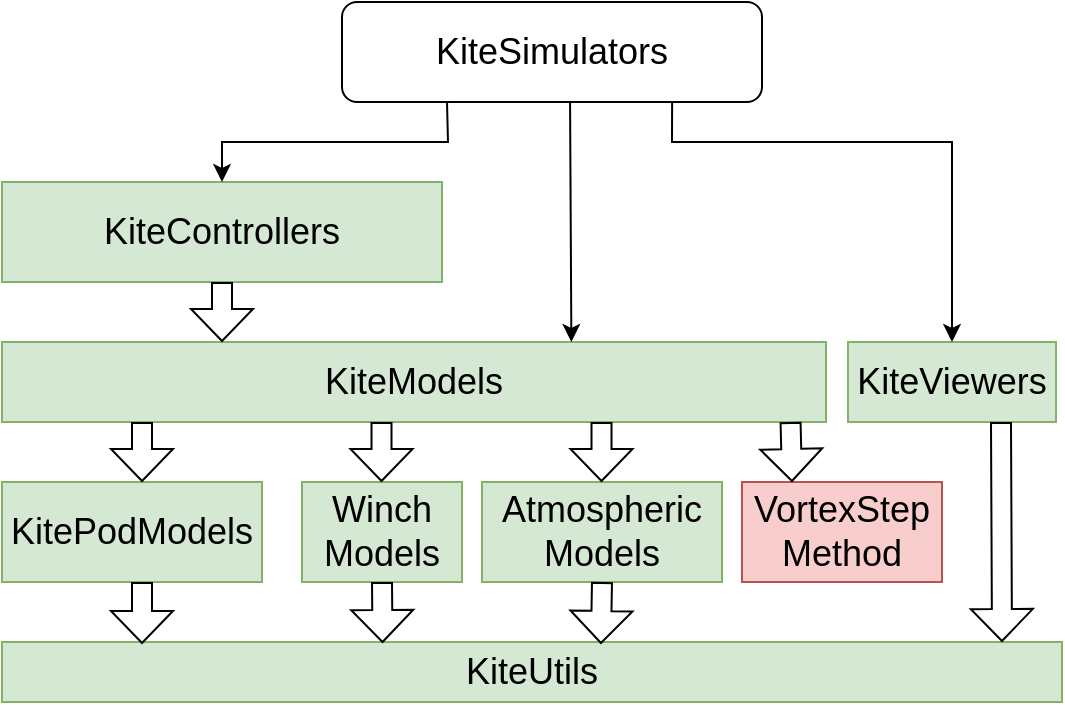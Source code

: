 <mxfile version="24.7.8">
  <diagram name="Page-1" id="Y8P_ToEHPjoud8pdxcnv">
    <mxGraphModel dx="1386" dy="838" grid="1" gridSize="10" guides="1" tooltips="1" connect="1" arrows="1" fold="1" page="1" pageScale="1" pageWidth="1169" pageHeight="827" math="0" shadow="0">
      <root>
        <mxCell id="0" />
        <mxCell id="1" parent="0" />
        <mxCell id="N4C-Un-x5EWSpbtfsNaI-2" value="KiteSimulators" style="rounded=1;whiteSpace=wrap;html=1;fontSize=18;" parent="1" vertex="1">
          <mxGeometry x="410" y="200" width="210" height="50" as="geometry" />
        </mxCell>
        <mxCell id="N4C-Un-x5EWSpbtfsNaI-3" value="KiteControllers" style="rounded=0;whiteSpace=wrap;html=1;fontSize=18;fillColor=#d5e8d4;strokeColor=#82b366;" parent="1" vertex="1">
          <mxGeometry x="240" y="290" width="220" height="50" as="geometry" />
        </mxCell>
        <mxCell id="N4C-Un-x5EWSpbtfsNaI-4" value="KiteModels" style="rounded=0;whiteSpace=wrap;html=1;fontSize=18;fillColor=#d5e8d4;strokeColor=#82b366;" parent="1" vertex="1">
          <mxGeometry x="240" y="370" width="412" height="40" as="geometry" />
        </mxCell>
        <mxCell id="N4C-Un-x5EWSpbtfsNaI-5" value="&lt;font style=&quot;font-size: 18px;&quot;&gt;KiteViewers&lt;/font&gt;" style="rounded=0;whiteSpace=wrap;html=1;fillColor=#d5e8d4;strokeColor=#82b366;" parent="1" vertex="1">
          <mxGeometry x="663" y="370" width="104" height="40" as="geometry" />
        </mxCell>
        <mxCell id="N4C-Un-x5EWSpbtfsNaI-6" value="KitePodModels" style="rounded=0;whiteSpace=wrap;html=1;fontSize=18;fillColor=#d5e8d4;strokeColor=#82b366;" parent="1" vertex="1">
          <mxGeometry x="240" y="440" width="130" height="50" as="geometry" />
        </mxCell>
        <mxCell id="N4C-Un-x5EWSpbtfsNaI-7" value="Winch&lt;br&gt;Models" style="rounded=0;whiteSpace=wrap;html=1;fontSize=18;fillColor=#d5e8d4;strokeColor=#82b366;" parent="1" vertex="1">
          <mxGeometry x="390" y="440" width="80" height="50" as="geometry" />
        </mxCell>
        <mxCell id="N4C-Un-x5EWSpbtfsNaI-8" value="Atmospheric&lt;br style=&quot;font-size: 18px;&quot;&gt;Models" style="rounded=0;whiteSpace=wrap;html=1;fontSize=18;fillColor=#d5e8d4;strokeColor=#82b366;" parent="1" vertex="1">
          <mxGeometry x="480" y="440" width="120" height="50" as="geometry" />
        </mxCell>
        <mxCell id="N4C-Un-x5EWSpbtfsNaI-9" value="KiteUtils" style="rounded=0;whiteSpace=wrap;html=1;fontSize=18;fillColor=#d5e8d4;strokeColor=#82b366;" parent="1" vertex="1">
          <mxGeometry x="240" y="520" width="530" height="30" as="geometry" />
        </mxCell>
        <mxCell id="N4C-Un-x5EWSpbtfsNaI-10" value="VortexStep&lt;br&gt;Method" style="rounded=0;whiteSpace=wrap;html=1;fontSize=18;fillColor=#f8cecc;strokeColor=#b85450;" parent="1" vertex="1">
          <mxGeometry x="610" y="440" width="100" height="50" as="geometry" />
        </mxCell>
        <mxCell id="N4C-Un-x5EWSpbtfsNaI-11" value="" style="shape=flexArrow;endArrow=classic;html=1;rounded=0;exitX=0.75;exitY=1;exitDx=0;exitDy=0;endSize=5;" parent="1" edge="1">
          <mxGeometry width="50" height="50" relative="1" as="geometry">
            <mxPoint x="739.5" y="410" as="sourcePoint" />
            <mxPoint x="740" y="520" as="targetPoint" />
          </mxGeometry>
        </mxCell>
        <mxCell id="N4C-Un-x5EWSpbtfsNaI-14" value="" style="shape=flexArrow;endArrow=classic;html=1;rounded=0;exitX=0.5;exitY=1;exitDx=0;exitDy=0;entryX=0.565;entryY=0.033;entryDx=0;entryDy=0;entryPerimeter=0;endSize=5;" parent="1" source="N4C-Un-x5EWSpbtfsNaI-8" target="N4C-Un-x5EWSpbtfsNaI-9" edge="1">
          <mxGeometry width="50" height="50" relative="1" as="geometry">
            <mxPoint x="515" y="620" as="sourcePoint" />
            <mxPoint x="550" y="520" as="targetPoint" />
          </mxGeometry>
        </mxCell>
        <mxCell id="N4C-Un-x5EWSpbtfsNaI-15" value="" style="shape=flexArrow;endArrow=classic;html=1;rounded=0;exitX=0.5;exitY=1;exitDx=0;exitDy=0;entryX=0.359;entryY=0.017;entryDx=0;entryDy=0;entryPerimeter=0;endSize=5;" parent="1" source="N4C-Un-x5EWSpbtfsNaI-7" target="N4C-Un-x5EWSpbtfsNaI-9" edge="1">
          <mxGeometry width="50" height="50" relative="1" as="geometry">
            <mxPoint x="480" y="620" as="sourcePoint" />
            <mxPoint x="530" y="570" as="targetPoint" />
          </mxGeometry>
        </mxCell>
        <mxCell id="N4C-Un-x5EWSpbtfsNaI-16" value="" style="shape=flexArrow;endArrow=classic;html=1;rounded=0;entryX=0.25;entryY=0;entryDx=0;entryDy=0;exitX=0.957;exitY=1;exitDx=0;exitDy=0;exitPerimeter=0;endSize=5;" parent="1" source="N4C-Un-x5EWSpbtfsNaI-4" target="N4C-Un-x5EWSpbtfsNaI-10" edge="1">
          <mxGeometry width="50" height="50" relative="1" as="geometry">
            <mxPoint x="630" y="411" as="sourcePoint" />
            <mxPoint x="620" y="400" as="targetPoint" />
          </mxGeometry>
        </mxCell>
        <mxCell id="N4C-Un-x5EWSpbtfsNaI-17" value="" style="endArrow=classic;html=1;rounded=0;exitX=0.786;exitY=1;exitDx=0;exitDy=0;exitPerimeter=0;entryX=0.5;entryY=0;entryDx=0;entryDy=0;" parent="1" source="N4C-Un-x5EWSpbtfsNaI-2" target="N4C-Un-x5EWSpbtfsNaI-5" edge="1">
          <mxGeometry width="50" height="50" relative="1" as="geometry">
            <mxPoint x="560" y="450" as="sourcePoint" />
            <mxPoint x="610" y="400" as="targetPoint" />
            <Array as="points">
              <mxPoint x="575" y="270" />
              <mxPoint x="715" y="270" />
            </Array>
          </mxGeometry>
        </mxCell>
        <mxCell id="N4C-Un-x5EWSpbtfsNaI-18" value="" style="endArrow=classic;html=1;rounded=0;exitX=0.543;exitY=1.01;exitDx=0;exitDy=0;exitPerimeter=0;entryX=0.691;entryY=0;entryDx=0;entryDy=0;entryPerimeter=0;" parent="1" source="N4C-Un-x5EWSpbtfsNaI-2" target="N4C-Un-x5EWSpbtfsNaI-4" edge="1">
          <mxGeometry width="50" height="50" relative="1" as="geometry">
            <mxPoint x="560" y="450" as="sourcePoint" />
            <mxPoint x="523" y="370" as="targetPoint" />
          </mxGeometry>
        </mxCell>
        <mxCell id="uQSQgJfefN-RtMgLlMw3-1" value="" style="endArrow=classic;html=1;rounded=0;entryX=0.5;entryY=0;entryDx=0;entryDy=0;exitX=0.25;exitY=1;exitDx=0;exitDy=0;" edge="1" parent="1" source="N4C-Un-x5EWSpbtfsNaI-2" target="N4C-Un-x5EWSpbtfsNaI-3">
          <mxGeometry width="50" height="50" relative="1" as="geometry">
            <mxPoint x="560" y="460" as="sourcePoint" />
            <mxPoint x="610" y="410" as="targetPoint" />
            <Array as="points">
              <mxPoint x="463" y="270" />
              <mxPoint x="350" y="270" />
            </Array>
          </mxGeometry>
        </mxCell>
        <mxCell id="uQSQgJfefN-RtMgLlMw3-2" value="" style="shape=flexArrow;endArrow=classic;html=1;rounded=0;exitX=0.5;exitY=1;exitDx=0;exitDy=0;endSize=5;" edge="1" parent="1" source="N4C-Un-x5EWSpbtfsNaI-3">
          <mxGeometry width="50" height="50" relative="1" as="geometry">
            <mxPoint x="560" y="460" as="sourcePoint" />
            <mxPoint x="350" y="370" as="targetPoint" />
          </mxGeometry>
        </mxCell>
        <mxCell id="uQSQgJfefN-RtMgLlMw3-3" value="" style="shape=flexArrow;endArrow=classic;html=1;rounded=0;exitX=0.5;exitY=1;exitDx=0;exitDy=0;endSize=5;" edge="1" parent="1">
          <mxGeometry width="50" height="50" relative="1" as="geometry">
            <mxPoint x="310" y="410" as="sourcePoint" />
            <mxPoint x="310" y="440" as="targetPoint" />
          </mxGeometry>
        </mxCell>
        <mxCell id="uQSQgJfefN-RtMgLlMw3-4" value="" style="shape=flexArrow;endArrow=classic;html=1;rounded=0;exitX=0.5;exitY=1;exitDx=0;exitDy=0;endSize=5;" edge="1" parent="1">
          <mxGeometry width="50" height="50" relative="1" as="geometry">
            <mxPoint x="429.75" y="410" as="sourcePoint" />
            <mxPoint x="429.75" y="440" as="targetPoint" />
          </mxGeometry>
        </mxCell>
        <mxCell id="uQSQgJfefN-RtMgLlMw3-5" value="" style="shape=flexArrow;endArrow=classic;html=1;rounded=0;exitX=0.5;exitY=1;exitDx=0;exitDy=0;endSize=5;" edge="1" parent="1">
          <mxGeometry width="50" height="50" relative="1" as="geometry">
            <mxPoint x="539.75" y="410" as="sourcePoint" />
            <mxPoint x="539.75" y="440" as="targetPoint" />
          </mxGeometry>
        </mxCell>
        <mxCell id="uQSQgJfefN-RtMgLlMw3-6" value="" style="shape=flexArrow;endArrow=classic;html=1;rounded=0;exitX=0.5;exitY=1;exitDx=0;exitDy=0;entryX=0.359;entryY=0.017;entryDx=0;entryDy=0;entryPerimeter=0;endSize=5;" edge="1" parent="1">
          <mxGeometry width="50" height="50" relative="1" as="geometry">
            <mxPoint x="310" y="490" as="sourcePoint" />
            <mxPoint x="310" y="521" as="targetPoint" />
          </mxGeometry>
        </mxCell>
      </root>
    </mxGraphModel>
  </diagram>
</mxfile>
